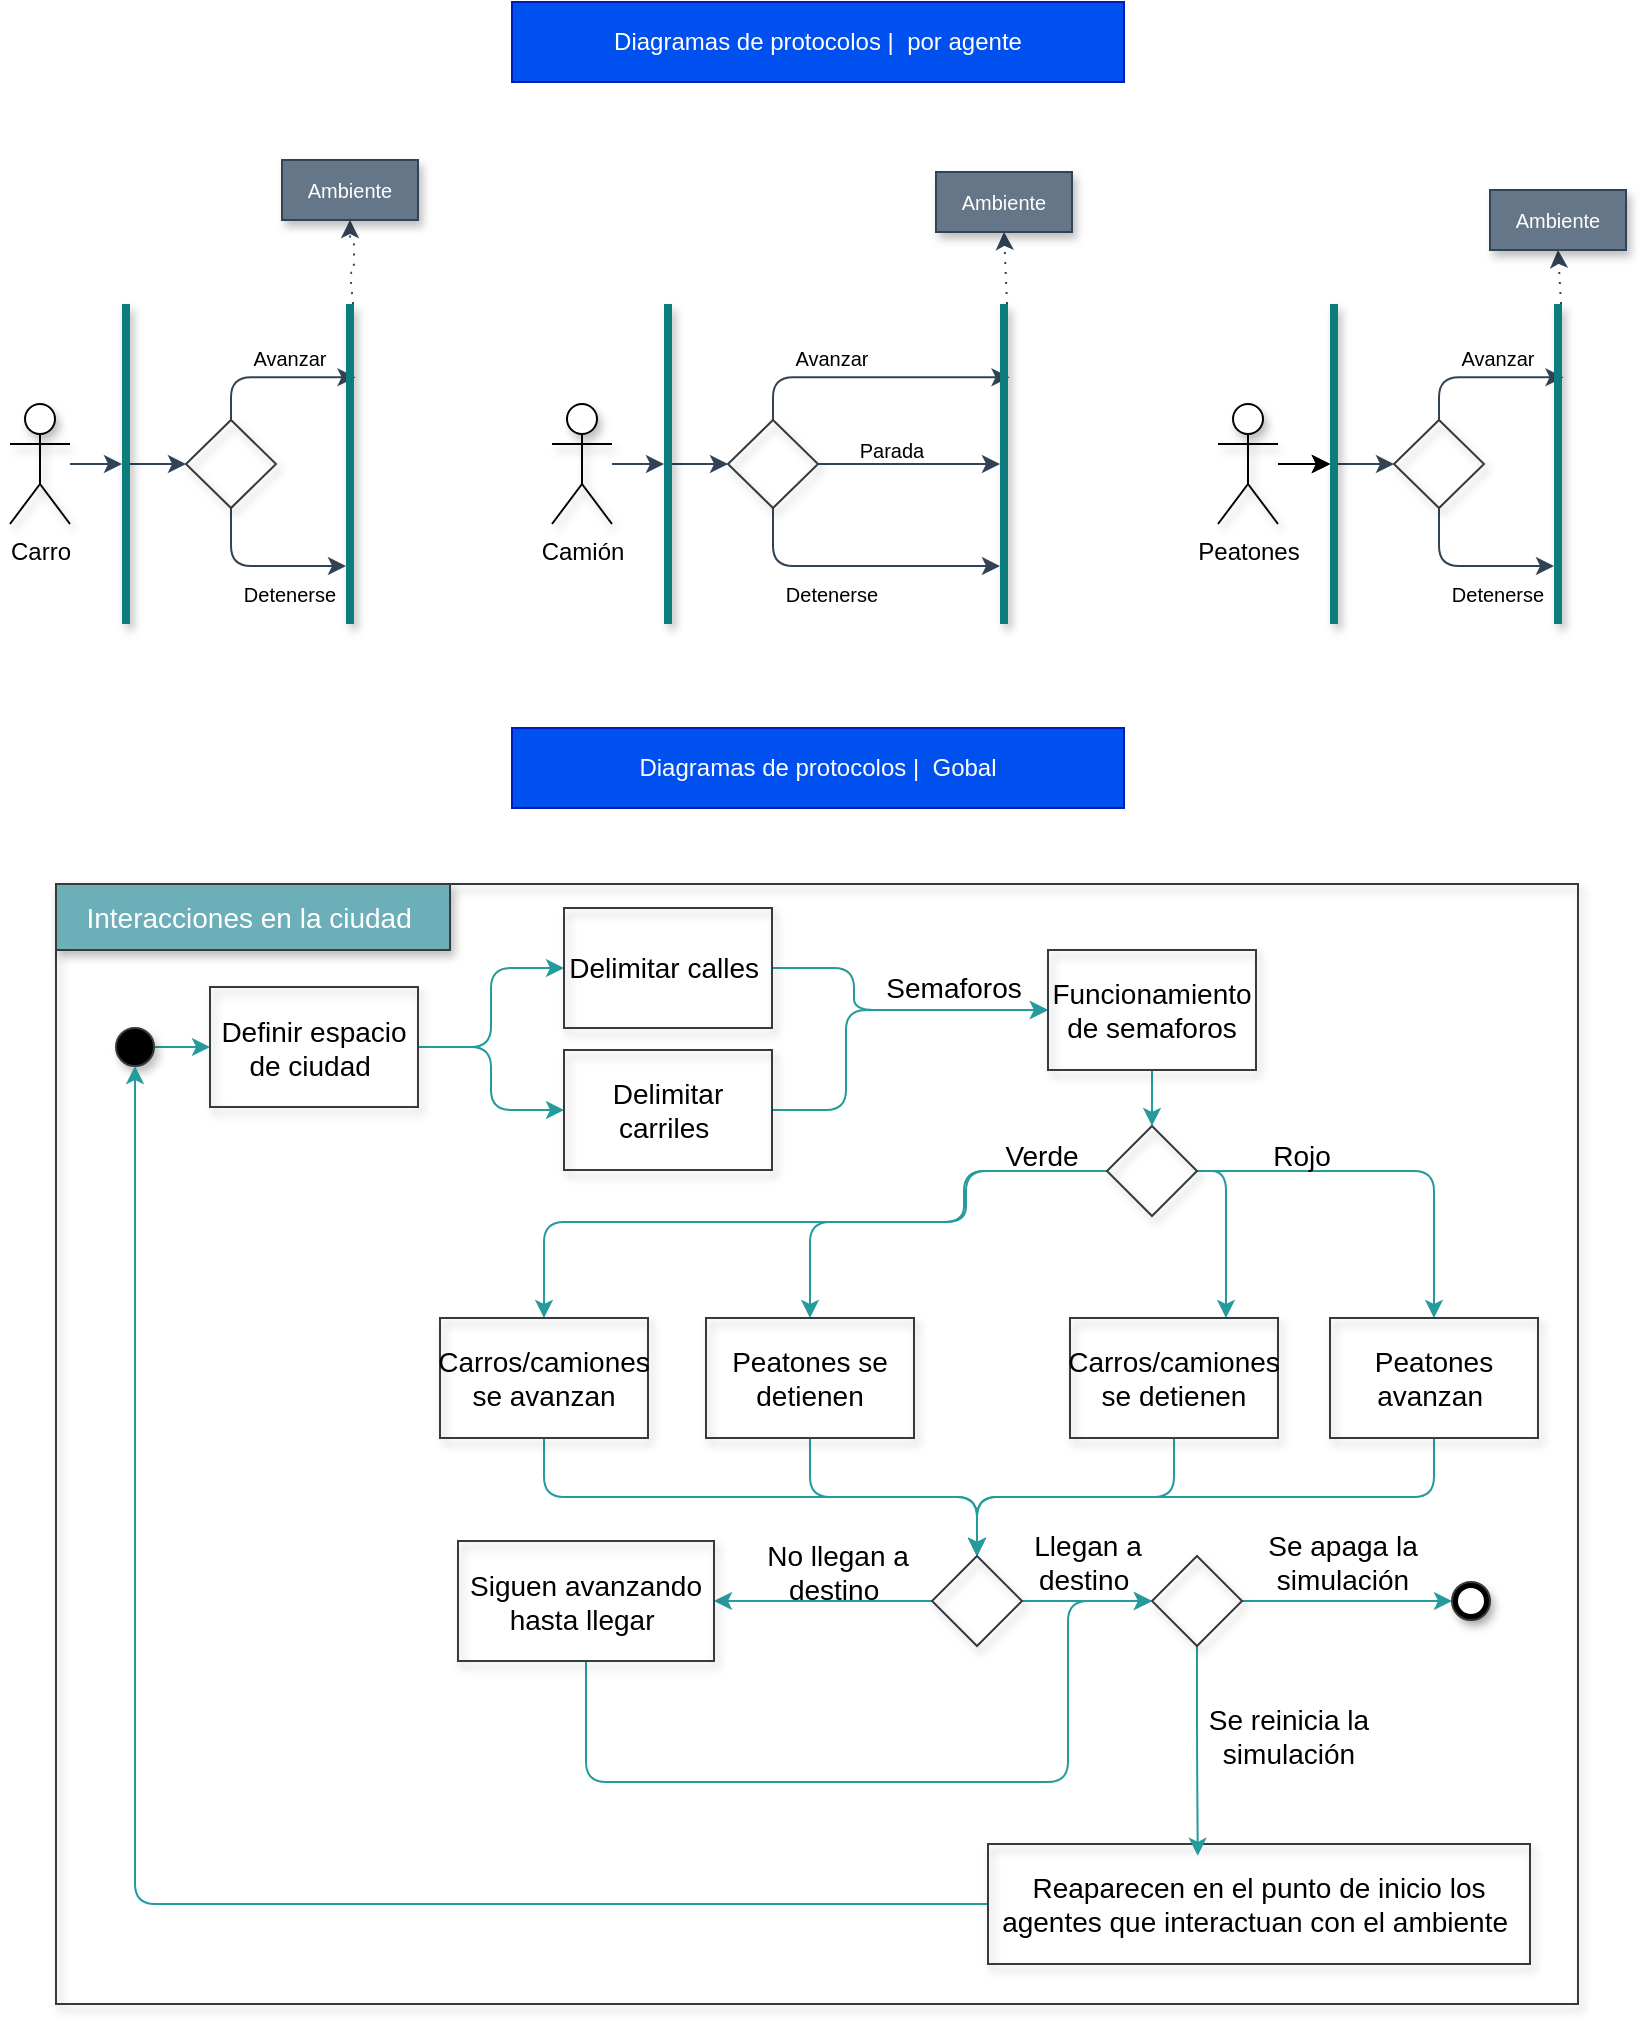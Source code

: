 <mxfile>
    <diagram id="YkzBCnPGlJp-2DtWZiQw" name="Page-1">
        <mxGraphModel dx="1127" dy="500" grid="0" gridSize="10" guides="1" tooltips="1" connect="1" arrows="1" fold="1" page="1" pageScale="1" pageWidth="827" pageHeight="1169" background="#ffffff" math="0" shadow="0">
            <root>
                <mxCell id="0"/>
                <mxCell id="1" parent="0"/>
                <mxCell id="36" value="" style="edgeStyle=orthogonalEdgeStyle;html=1;fontSize=10;fontColor=#000000;fillColor=#647687;strokeColor=#314354;" edge="1" parent="1" source="2" target="6">
                    <mxGeometry relative="1" as="geometry">
                        <Array as="points"/>
                    </mxGeometry>
                </mxCell>
                <mxCell id="2" value="&lt;font color=&quot;#000000&quot;&gt;Carro&lt;/font&gt;" style="shape=umlActor;verticalLabelPosition=bottom;verticalAlign=top;html=1;outlineConnect=0;fillColor=default;gradientColor=none;shadow=1;strokeColor=#000000;" vertex="1" parent="1">
                    <mxGeometry x="10" y="224" width="30" height="60" as="geometry"/>
                </mxCell>
                <mxCell id="15" value="" style="edgeStyle=elbowEdgeStyle;html=1;fontColor=#000000;entryX=0;entryY=0.5;entryDx=0;entryDy=0;fillColor=#647687;strokeColor=#314354;" edge="1" parent="1" source="6" target="8">
                    <mxGeometry relative="1" as="geometry"/>
                </mxCell>
                <mxCell id="6" value="" style="line;strokeWidth=4;direction=south;html=1;perimeter=backbonePerimeter;points=[];outlineConnect=0;shadow=1;fontColor=#000000;fillColor=default;gradientColor=none;strokeColor=#0C7C7D;" vertex="1" parent="1">
                    <mxGeometry x="63" y="174" width="10" height="160" as="geometry"/>
                </mxCell>
                <mxCell id="11" style="edgeStyle=orthogonalEdgeStyle;html=1;exitX=0.5;exitY=0;exitDx=0;exitDy=0;entryX=0.229;entryY=0.225;entryDx=0;entryDy=0;entryPerimeter=0;fontColor=#000000;fillColor=#647687;strokeColor=#314354;" edge="1" parent="1" source="8" target="9">
                    <mxGeometry relative="1" as="geometry"/>
                </mxCell>
                <mxCell id="13" style="edgeStyle=orthogonalEdgeStyle;html=1;exitX=0.5;exitY=1;exitDx=0;exitDy=0;fontColor=#000000;fillColor=#647687;strokeColor=#314354;" edge="1" parent="1" source="8" target="9">
                    <mxGeometry relative="1" as="geometry">
                        <Array as="points">
                            <mxPoint x="120" y="305"/>
                        </Array>
                    </mxGeometry>
                </mxCell>
                <mxCell id="8" value="" style="rhombus;whiteSpace=wrap;html=1;shadow=1;fontColor=#000000;strokeColor=#363A3D;fillColor=none;gradientColor=none;" vertex="1" parent="1">
                    <mxGeometry x="98" y="232" width="45" height="44" as="geometry"/>
                </mxCell>
                <mxCell id="20" value="" style="edgeStyle=orthogonalEdgeStyle;html=1;fontSize=10;fontColor=#000000;fillColor=#647687;strokeColor=#314354;entryX=0.5;entryY=1;entryDx=0;entryDy=0;dashed=1;dashPattern=1 4;" edge="1" parent="1" source="9" target="18">
                    <mxGeometry relative="1" as="geometry">
                        <mxPoint x="268" y="254.0" as="targetPoint"/>
                        <Array as="points">
                            <mxPoint x="180" y="158"/>
                            <mxPoint x="182" y="158"/>
                            <mxPoint x="182" y="141"/>
                        </Array>
                    </mxGeometry>
                </mxCell>
                <mxCell id="9" value="" style="line;strokeWidth=4;direction=south;html=1;perimeter=backbonePerimeter;points=[];outlineConnect=0;shadow=1;fontColor=#000000;fillColor=default;gradientColor=none;strokeColor=#0C7C7D;" vertex="1" parent="1">
                    <mxGeometry x="175" y="174" width="10" height="160" as="geometry"/>
                </mxCell>
                <mxCell id="16" value="&lt;font style=&quot;font-size: 10px&quot;&gt;Avanzar&lt;/font&gt;" style="text;html=1;strokeColor=none;fillColor=none;align=center;verticalAlign=middle;whiteSpace=wrap;rounded=0;shadow=1;fontColor=#000000;" vertex="1" parent="1">
                    <mxGeometry x="120" y="186" width="60" height="30" as="geometry"/>
                </mxCell>
                <mxCell id="17" value="&lt;span style=&quot;font-size: 10px&quot;&gt;Detenerse&lt;/span&gt;" style="text;html=1;strokeColor=none;fillColor=none;align=center;verticalAlign=middle;whiteSpace=wrap;rounded=0;shadow=1;fontColor=#000000;" vertex="1" parent="1">
                    <mxGeometry x="120" y="304" width="60" height="30" as="geometry"/>
                </mxCell>
                <mxCell id="18" value="Ambiente" style="rounded=0;whiteSpace=wrap;html=1;shadow=1;fontSize=10;strokeColor=#314354;fillColor=#647687;fontColor=#ffffff;" vertex="1" parent="1">
                    <mxGeometry x="146" y="102" width="68" height="30" as="geometry"/>
                </mxCell>
                <mxCell id="34" value="" style="edgeStyle=orthogonalEdgeStyle;html=1;fontSize=10;fontColor=#000000;fillColor=#647687;strokeColor=#314354;" edge="1" parent="1" source="21" target="23">
                    <mxGeometry relative="1" as="geometry"/>
                </mxCell>
                <mxCell id="21" value="&lt;font color=&quot;#000000&quot;&gt;Camión&lt;/font&gt;" style="shape=umlActor;verticalLabelPosition=bottom;verticalAlign=top;html=1;outlineConnect=0;fillColor=default;gradientColor=none;shadow=1;strokeColor=#000000;" vertex="1" parent="1">
                    <mxGeometry x="281" y="224" width="30" height="60" as="geometry"/>
                </mxCell>
                <mxCell id="22" value="" style="edgeStyle=elbowEdgeStyle;html=1;fontColor=#000000;entryX=0;entryY=0.5;entryDx=0;entryDy=0;fillColor=#647687;strokeColor=#314354;" edge="1" parent="1" source="23" target="26">
                    <mxGeometry relative="1" as="geometry"/>
                </mxCell>
                <mxCell id="23" value="" style="line;strokeWidth=4;direction=south;html=1;perimeter=backbonePerimeter;points=[];outlineConnect=0;shadow=1;fontColor=#000000;fillColor=default;gradientColor=none;strokeColor=#0C7C7D;" vertex="1" parent="1">
                    <mxGeometry x="334" y="174" width="10" height="160" as="geometry"/>
                </mxCell>
                <mxCell id="24" style="edgeStyle=orthogonalEdgeStyle;html=1;exitX=0.5;exitY=0;exitDx=0;exitDy=0;entryX=0.229;entryY=0.225;entryDx=0;entryDy=0;entryPerimeter=0;fontColor=#000000;fillColor=#647687;strokeColor=#314354;" edge="1" parent="1" source="26" target="28">
                    <mxGeometry relative="1" as="geometry"/>
                </mxCell>
                <mxCell id="25" style="edgeStyle=orthogonalEdgeStyle;html=1;exitX=0.5;exitY=1;exitDx=0;exitDy=0;fontColor=#000000;fillColor=#647687;strokeColor=#314354;" edge="1" parent="1" source="26" target="28">
                    <mxGeometry relative="1" as="geometry">
                        <Array as="points">
                            <mxPoint x="391" y="305"/>
                        </Array>
                    </mxGeometry>
                </mxCell>
                <mxCell id="32" style="edgeStyle=orthogonalEdgeStyle;html=1;exitX=1;exitY=0.5;exitDx=0;exitDy=0;fontSize=10;fontColor=#000000;fillColor=#647687;strokeColor=#314354;" edge="1" parent="1" source="26" target="28">
                    <mxGeometry relative="1" as="geometry"/>
                </mxCell>
                <mxCell id="26" value="" style="rhombus;whiteSpace=wrap;html=1;shadow=1;fontColor=#000000;strokeColor=#363A3D;fillColor=none;gradientColor=none;" vertex="1" parent="1">
                    <mxGeometry x="369" y="232" width="45" height="44" as="geometry"/>
                </mxCell>
                <mxCell id="27" value="" style="edgeStyle=orthogonalEdgeStyle;html=1;fontSize=10;fontColor=#000000;fillColor=#647687;strokeColor=#314354;entryX=0.5;entryY=1;entryDx=0;entryDy=0;dashed=1;dashPattern=1 4;" edge="1" parent="1" source="28" target="31">
                    <mxGeometry relative="1" as="geometry">
                        <mxPoint x="540" y="199.0" as="targetPoint"/>
                    </mxGeometry>
                </mxCell>
                <mxCell id="28" value="" style="line;strokeWidth=4;direction=south;html=1;perimeter=backbonePerimeter;points=[];outlineConnect=0;shadow=1;fontColor=#000000;fillColor=default;gradientColor=none;strokeColor=#0C7C7D;" vertex="1" parent="1">
                    <mxGeometry x="502" y="174" width="10" height="160" as="geometry"/>
                </mxCell>
                <mxCell id="29" value="&lt;font style=&quot;font-size: 10px&quot;&gt;Avanzar&lt;/font&gt;" style="text;html=1;strokeColor=none;fillColor=none;align=center;verticalAlign=middle;whiteSpace=wrap;rounded=0;shadow=1;fontColor=#000000;" vertex="1" parent="1">
                    <mxGeometry x="391" y="186" width="60" height="30" as="geometry"/>
                </mxCell>
                <mxCell id="30" value="&lt;span style=&quot;font-size: 10px&quot;&gt;Detenerse&lt;/span&gt;" style="text;html=1;strokeColor=none;fillColor=none;align=center;verticalAlign=middle;whiteSpace=wrap;rounded=0;shadow=1;fontColor=#000000;" vertex="1" parent="1">
                    <mxGeometry x="391" y="304" width="60" height="30" as="geometry"/>
                </mxCell>
                <mxCell id="31" value="Ambiente" style="rounded=0;whiteSpace=wrap;html=1;shadow=1;fontSize=10;strokeColor=#314354;fillColor=#647687;fontColor=#ffffff;" vertex="1" parent="1">
                    <mxGeometry x="473" y="108" width="68" height="30" as="geometry"/>
                </mxCell>
                <mxCell id="33" value="&lt;font style=&quot;font-size: 10px&quot;&gt;Parada&lt;/font&gt;" style="text;html=1;strokeColor=none;fillColor=none;align=center;verticalAlign=middle;whiteSpace=wrap;rounded=0;shadow=1;fontColor=#000000;" vertex="1" parent="1">
                    <mxGeometry x="421" y="232" width="60" height="30" as="geometry"/>
                </mxCell>
                <mxCell id="37" value="" style="edgeStyle=orthogonalEdgeStyle;html=1;fontSize=10;fontColor=#000000;fillColor=#647687;strokeColor=#314354;" edge="1" parent="1" source="38" target="40">
                    <mxGeometry relative="1" as="geometry">
                        <Array as="points"/>
                    </mxGeometry>
                </mxCell>
                <mxCell id="49" value="" style="edgeStyle=orthogonalEdgeStyle;html=1;fontSize=10;fontColor=#000000;" edge="1" parent="1" source="38" target="40">
                    <mxGeometry relative="1" as="geometry"/>
                </mxCell>
                <mxCell id="50" value="" style="edgeStyle=orthogonalEdgeStyle;html=1;fontSize=10;fontColor=#000000;" edge="1" parent="1" source="38" target="40">
                    <mxGeometry relative="1" as="geometry"/>
                </mxCell>
                <mxCell id="38" value="&lt;font color=&quot;#000000&quot;&gt;Peatones&lt;/font&gt;" style="shape=umlActor;verticalLabelPosition=bottom;verticalAlign=top;html=1;outlineConnect=0;fillColor=default;gradientColor=none;shadow=1;strokeColor=#000000;" vertex="1" parent="1">
                    <mxGeometry x="614" y="224" width="30" height="60" as="geometry"/>
                </mxCell>
                <mxCell id="39" value="" style="edgeStyle=elbowEdgeStyle;html=1;fontColor=#000000;entryX=0;entryY=0.5;entryDx=0;entryDy=0;fillColor=#647687;strokeColor=#314354;" edge="1" parent="1" source="40" target="43">
                    <mxGeometry relative="1" as="geometry"/>
                </mxCell>
                <mxCell id="40" value="" style="line;strokeWidth=4;direction=south;html=1;perimeter=backbonePerimeter;points=[];outlineConnect=0;shadow=1;fontColor=#000000;fillColor=default;gradientColor=none;strokeColor=#0C7C7D;" vertex="1" parent="1">
                    <mxGeometry x="667" y="174" width="10" height="160" as="geometry"/>
                </mxCell>
                <mxCell id="41" style="edgeStyle=orthogonalEdgeStyle;html=1;exitX=0.5;exitY=0;exitDx=0;exitDy=0;entryX=0.229;entryY=0.225;entryDx=0;entryDy=0;entryPerimeter=0;fontColor=#000000;fillColor=#647687;strokeColor=#314354;" edge="1" parent="1" source="43" target="45">
                    <mxGeometry relative="1" as="geometry"/>
                </mxCell>
                <mxCell id="42" style="edgeStyle=orthogonalEdgeStyle;html=1;exitX=0.5;exitY=1;exitDx=0;exitDy=0;fontColor=#000000;fillColor=#647687;strokeColor=#314354;" edge="1" parent="1" source="43" target="45">
                    <mxGeometry relative="1" as="geometry">
                        <Array as="points">
                            <mxPoint x="724" y="305"/>
                        </Array>
                    </mxGeometry>
                </mxCell>
                <mxCell id="43" value="" style="rhombus;whiteSpace=wrap;html=1;shadow=1;fontColor=#000000;strokeColor=#363A3D;fillColor=none;gradientColor=none;" vertex="1" parent="1">
                    <mxGeometry x="702" y="232" width="45" height="44" as="geometry"/>
                </mxCell>
                <mxCell id="44" value="" style="edgeStyle=orthogonalEdgeStyle;html=1;fontSize=10;fontColor=#000000;fillColor=#647687;strokeColor=#314354;entryX=0.5;entryY=1;entryDx=0;entryDy=0;dashed=1;dashPattern=1 4;" edge="1" parent="1" source="45" target="48">
                    <mxGeometry relative="1" as="geometry">
                        <mxPoint x="872" y="254.0" as="targetPoint"/>
                    </mxGeometry>
                </mxCell>
                <mxCell id="45" value="" style="line;strokeWidth=4;direction=south;html=1;perimeter=backbonePerimeter;points=[];outlineConnect=0;shadow=1;fontColor=#000000;fillColor=default;gradientColor=none;strokeColor=#0C7C7D;" vertex="1" parent="1">
                    <mxGeometry x="779" y="174" width="10" height="160" as="geometry"/>
                </mxCell>
                <mxCell id="46" value="&lt;font style=&quot;font-size: 10px&quot;&gt;Avanzar&lt;/font&gt;" style="text;html=1;strokeColor=none;fillColor=none;align=center;verticalAlign=middle;whiteSpace=wrap;rounded=0;shadow=1;fontColor=#000000;" vertex="1" parent="1">
                    <mxGeometry x="724" y="186" width="60" height="30" as="geometry"/>
                </mxCell>
                <mxCell id="47" value="&lt;span style=&quot;font-size: 10px&quot;&gt;Detenerse&lt;/span&gt;" style="text;html=1;strokeColor=none;fillColor=none;align=center;verticalAlign=middle;whiteSpace=wrap;rounded=0;shadow=1;fontColor=#000000;" vertex="1" parent="1">
                    <mxGeometry x="724" y="304" width="60" height="30" as="geometry"/>
                </mxCell>
                <mxCell id="48" value="Ambiente" style="rounded=0;whiteSpace=wrap;html=1;shadow=1;fontSize=10;strokeColor=#314354;fillColor=#647687;fontColor=#ffffff;" vertex="1" parent="1">
                    <mxGeometry x="750" y="117" width="68" height="30" as="geometry"/>
                </mxCell>
                <mxCell id="51" value="Diagramas de protocolos |&amp;nbsp; por agente" style="rounded=0;whiteSpace=wrap;html=1;labelBorderColor=none;strokeColor=#001DBC;fillColor=#0050ef;fontColor=#ffffff;" vertex="1" parent="1">
                    <mxGeometry x="261" y="23" width="306" height="40" as="geometry"/>
                </mxCell>
                <mxCell id="52" value="Diagramas de protocolos |&amp;nbsp; Gobal" style="rounded=0;whiteSpace=wrap;html=1;labelBorderColor=none;strokeColor=#001DBC;fillColor=#0050ef;fontColor=#ffffff;" vertex="1" parent="1">
                    <mxGeometry x="261" y="386" width="306" height="40" as="geometry"/>
                </mxCell>
                <mxCell id="53" value="" style="rounded=0;whiteSpace=wrap;html=1;shadow=1;fontSize=10;fontColor=#000000;strokeColor=#363A3D;fillColor=none;gradientColor=none;" vertex="1" parent="1">
                    <mxGeometry x="33" y="464" width="761" height="560" as="geometry"/>
                </mxCell>
                <mxCell id="54" value="&lt;font style=&quot;font-size: 14px&quot; color=&quot;#ffffff&quot;&gt;&lt;font style=&quot;font-size: 14px&quot;&gt;Interaccion&lt;/font&gt;es en la ciudad&amp;nbsp;&lt;/font&gt;" style="rounded=0;whiteSpace=wrap;html=1;shadow=1;fontSize=10;fontColor=#000000;strokeColor=#363A3D;fillColor=#6DAFB9;gradientColor=none;" vertex="1" parent="1">
                    <mxGeometry x="33" y="464" width="197" height="33" as="geometry"/>
                </mxCell>
                <mxCell id="58" style="edgeStyle=orthogonalEdgeStyle;html=1;exitX=1;exitY=0.5;exitDx=0;exitDy=0;entryX=0;entryY=0.5;entryDx=0;entryDy=0;fontSize=14;fontColor=#000000;strokeColor=#259B9C;" edge="1" parent="1" source="55" target="56">
                    <mxGeometry relative="1" as="geometry"/>
                </mxCell>
                <mxCell id="55" value="" style="ellipse;whiteSpace=wrap;html=1;shadow=1;fontSize=14;fontColor=#FFFFFF;strokeColor=#363A3D;fillColor=#000000;gradientColor=none;" vertex="1" parent="1">
                    <mxGeometry x="63" y="536" width="19" height="19" as="geometry"/>
                </mxCell>
                <mxCell id="59" style="edgeStyle=orthogonalEdgeStyle;html=1;exitX=1;exitY=0.5;exitDx=0;exitDy=0;entryX=0;entryY=0.5;entryDx=0;entryDy=0;fontSize=14;fontColor=#000000;strokeColor=#259B9C;" edge="1" parent="1" source="56" target="57">
                    <mxGeometry relative="1" as="geometry"/>
                </mxCell>
                <mxCell id="63" style="edgeStyle=orthogonalEdgeStyle;html=1;exitX=1;exitY=0.5;exitDx=0;exitDy=0;entryX=0;entryY=0.5;entryDx=0;entryDy=0;fontSize=14;fontColor=#000000;strokeColor=#259B9C;" edge="1" parent="1" source="56" target="62">
                    <mxGeometry relative="1" as="geometry"/>
                </mxCell>
                <mxCell id="56" value="&lt;font color=&quot;#000000&quot;&gt;Definir espacio de ciudad&amp;nbsp;&lt;/font&gt;" style="rounded=0;whiteSpace=wrap;html=1;shadow=1;fontSize=14;fontColor=#FFFFFF;strokeColor=#363A3D;fillColor=none;gradientColor=none;" vertex="1" parent="1">
                    <mxGeometry x="110" y="515.5" width="104" height="60" as="geometry"/>
                </mxCell>
                <mxCell id="65" style="edgeStyle=orthogonalEdgeStyle;html=1;exitX=1;exitY=0.5;exitDx=0;exitDy=0;fontSize=14;fontColor=#000000;strokeColor=#259B9C;" edge="1" parent="1" source="57" target="60">
                    <mxGeometry relative="1" as="geometry">
                        <Array as="points">
                            <mxPoint x="432" y="506"/>
                            <mxPoint x="432" y="527"/>
                        </Array>
                    </mxGeometry>
                </mxCell>
                <mxCell id="57" value="&lt;font color=&quot;#000000&quot;&gt;Delimitar calles&amp;nbsp;&lt;/font&gt;" style="rounded=0;whiteSpace=wrap;html=1;shadow=1;fontSize=14;fontColor=#FFFFFF;strokeColor=#363A3D;fillColor=none;gradientColor=none;" vertex="1" parent="1">
                    <mxGeometry x="287" y="476" width="104" height="60" as="geometry"/>
                </mxCell>
                <mxCell id="71" style="edgeStyle=orthogonalEdgeStyle;html=1;exitX=0.5;exitY=1;exitDx=0;exitDy=0;entryX=0.5;entryY=0;entryDx=0;entryDy=0;fontSize=14;fontColor=#000000;strokeColor=#259B9C;" edge="1" parent="1" source="60" target="61">
                    <mxGeometry relative="1" as="geometry"/>
                </mxCell>
                <mxCell id="60" value="&lt;font color=&quot;#000000&quot;&gt;Funcionamiento de semaforos&lt;/font&gt;" style="rounded=0;whiteSpace=wrap;html=1;shadow=1;fontSize=14;fontColor=#FFFFFF;strokeColor=#363A3D;fillColor=none;gradientColor=none;" vertex="1" parent="1">
                    <mxGeometry x="529" y="497" width="104" height="60" as="geometry"/>
                </mxCell>
                <mxCell id="77" style="edgeStyle=orthogonalEdgeStyle;html=1;exitX=1;exitY=0.5;exitDx=0;exitDy=0;entryX=0.5;entryY=0;entryDx=0;entryDy=0;fontSize=14;fontColor=#000000;strokeColor=#259B9C;" edge="1" parent="1" source="61" target="73">
                    <mxGeometry relative="1" as="geometry"/>
                </mxCell>
                <mxCell id="79" style="edgeStyle=orthogonalEdgeStyle;html=1;exitX=1;exitY=0.5;exitDx=0;exitDy=0;entryX=0.75;entryY=0;entryDx=0;entryDy=0;fontSize=14;fontColor=#000000;strokeColor=#259B9C;" edge="1" parent="1" source="61" target="72">
                    <mxGeometry relative="1" as="geometry"/>
                </mxCell>
                <mxCell id="80" style="edgeStyle=orthogonalEdgeStyle;html=1;exitX=0;exitY=0.5;exitDx=0;exitDy=0;entryX=0.5;entryY=0;entryDx=0;entryDy=0;fontSize=14;fontColor=#000000;strokeColor=#259B9C;" edge="1" parent="1" source="61" target="76">
                    <mxGeometry relative="1" as="geometry">
                        <Array as="points">
                            <mxPoint x="487" y="608"/>
                            <mxPoint x="487" y="633"/>
                            <mxPoint x="410" y="633"/>
                        </Array>
                    </mxGeometry>
                </mxCell>
                <mxCell id="81" style="edgeStyle=orthogonalEdgeStyle;html=1;exitX=0;exitY=0.5;exitDx=0;exitDy=0;fontSize=14;fontColor=#000000;strokeColor=#259B9C;" edge="1" parent="1" source="61" target="74">
                    <mxGeometry relative="1" as="geometry">
                        <Array as="points">
                            <mxPoint x="488" y="608"/>
                            <mxPoint x="488" y="633"/>
                            <mxPoint x="277" y="633"/>
                        </Array>
                    </mxGeometry>
                </mxCell>
                <mxCell id="61" value="" style="rhombus;whiteSpace=wrap;html=1;shadow=1;fontSize=14;fontColor=#000000;strokeColor=#363A3D;fillColor=none;gradientColor=none;" vertex="1" parent="1">
                    <mxGeometry x="558.5" y="585" width="45" height="45" as="geometry"/>
                </mxCell>
                <mxCell id="64" style="edgeStyle=orthogonalEdgeStyle;html=1;exitX=1;exitY=0.5;exitDx=0;exitDy=0;entryX=0;entryY=0.5;entryDx=0;entryDy=0;fontSize=14;fontColor=#000000;strokeColor=#259B9C;" edge="1" parent="1" source="62" target="60">
                    <mxGeometry relative="1" as="geometry">
                        <Array as="points">
                            <mxPoint x="428" y="577"/>
                            <mxPoint x="428" y="527"/>
                        </Array>
                    </mxGeometry>
                </mxCell>
                <mxCell id="62" value="&lt;font color=&quot;#000000&quot;&gt;Delimitar carriles&amp;nbsp;&lt;/font&gt;" style="rounded=0;whiteSpace=wrap;html=1;shadow=1;fontSize=14;fontColor=#FFFFFF;strokeColor=#363A3D;fillColor=none;gradientColor=none;" vertex="1" parent="1">
                    <mxGeometry x="287" y="547" width="104" height="60" as="geometry"/>
                </mxCell>
                <mxCell id="66" value="Semaforos" style="text;html=1;strokeColor=none;fillColor=none;align=center;verticalAlign=middle;whiteSpace=wrap;rounded=0;shadow=1;fontSize=14;fontColor=#000000;" vertex="1" parent="1">
                    <mxGeometry x="452" y="501" width="60" height="30" as="geometry"/>
                </mxCell>
                <mxCell id="87" style="edgeStyle=orthogonalEdgeStyle;html=1;exitX=0.5;exitY=1;exitDx=0;exitDy=0;entryX=0.5;entryY=0;entryDx=0;entryDy=0;fontSize=14;fontColor=#000000;strokeColor=#259B9C;" edge="1" parent="1" source="72" target="84">
                    <mxGeometry relative="1" as="geometry"/>
                </mxCell>
                <mxCell id="72" value="&lt;font color=&quot;#000000&quot;&gt;Carros/camiones se detienen&lt;/font&gt;" style="rounded=0;whiteSpace=wrap;html=1;shadow=1;fontSize=14;fontColor=#FFFFFF;strokeColor=#363A3D;fillColor=none;gradientColor=none;" vertex="1" parent="1">
                    <mxGeometry x="540" y="681" width="104" height="60" as="geometry"/>
                </mxCell>
                <mxCell id="88" style="edgeStyle=orthogonalEdgeStyle;html=1;exitX=0.5;exitY=1;exitDx=0;exitDy=0;entryX=0.5;entryY=0;entryDx=0;entryDy=0;fontSize=14;fontColor=#000000;strokeColor=#259B9C;" edge="1" parent="1" source="73" target="84">
                    <mxGeometry relative="1" as="geometry"/>
                </mxCell>
                <mxCell id="73" value="&lt;font color=&quot;#000000&quot;&gt;Peatones avanzan&amp;nbsp;&lt;/font&gt;" style="rounded=0;whiteSpace=wrap;html=1;shadow=1;fontSize=14;fontColor=#FFFFFF;strokeColor=#363A3D;fillColor=none;gradientColor=none;" vertex="1" parent="1">
                    <mxGeometry x="670" y="681" width="104" height="60" as="geometry"/>
                </mxCell>
                <mxCell id="85" style="edgeStyle=orthogonalEdgeStyle;html=1;exitX=0.5;exitY=1;exitDx=0;exitDy=0;entryX=0.5;entryY=0;entryDx=0;entryDy=0;fontSize=14;fontColor=#000000;strokeColor=#259B9C;" edge="1" parent="1" source="74" target="84">
                    <mxGeometry relative="1" as="geometry"/>
                </mxCell>
                <mxCell id="74" value="&lt;font color=&quot;#000000&quot;&gt;Carros/camiones se avanzan&lt;/font&gt;" style="rounded=0;whiteSpace=wrap;html=1;shadow=1;fontSize=14;fontColor=#FFFFFF;strokeColor=#363A3D;fillColor=none;gradientColor=none;" vertex="1" parent="1">
                    <mxGeometry x="225" y="681" width="104" height="60" as="geometry"/>
                </mxCell>
                <mxCell id="86" style="edgeStyle=orthogonalEdgeStyle;html=1;exitX=0.5;exitY=1;exitDx=0;exitDy=0;fontSize=14;fontColor=#000000;strokeColor=#259B9C;entryX=0.5;entryY=0;entryDx=0;entryDy=0;" edge="1" parent="1" source="76" target="84">
                    <mxGeometry relative="1" as="geometry">
                        <mxPoint x="498.52" y="792.14" as="targetPoint"/>
                    </mxGeometry>
                </mxCell>
                <mxCell id="76" value="&lt;font color=&quot;#000000&quot;&gt;Peatones se detienen&lt;/font&gt;" style="rounded=0;whiteSpace=wrap;html=1;shadow=1;fontSize=14;fontColor=#FFFFFF;strokeColor=#363A3D;fillColor=none;gradientColor=none;" vertex="1" parent="1">
                    <mxGeometry x="358" y="681" width="104" height="60" as="geometry"/>
                </mxCell>
                <mxCell id="82" value="Rojo" style="text;html=1;strokeColor=none;fillColor=none;align=center;verticalAlign=middle;whiteSpace=wrap;rounded=0;shadow=1;fontSize=14;fontColor=#000000;" vertex="1" parent="1">
                    <mxGeometry x="626" y="585" width="60" height="30" as="geometry"/>
                </mxCell>
                <mxCell id="83" value="Verde" style="text;html=1;strokeColor=none;fillColor=none;align=center;verticalAlign=middle;whiteSpace=wrap;rounded=0;shadow=1;fontSize=14;fontColor=#000000;" vertex="1" parent="1">
                    <mxGeometry x="496" y="585" width="60" height="30" as="geometry"/>
                </mxCell>
                <mxCell id="95" style="edgeStyle=orthogonalEdgeStyle;html=1;exitX=1;exitY=0.5;exitDx=0;exitDy=0;entryX=0;entryY=0.5;entryDx=0;entryDy=0;fontSize=14;fontColor=#000000;strokeColor=#259B9C;" edge="1" parent="1" source="84" target="94">
                    <mxGeometry relative="1" as="geometry"/>
                </mxCell>
                <mxCell id="106" style="edgeStyle=orthogonalEdgeStyle;html=1;exitX=0;exitY=0.5;exitDx=0;exitDy=0;entryX=1;entryY=0.5;entryDx=0;entryDy=0;fontSize=14;fontColor=#000000;strokeColor=#259B9C;" edge="1" parent="1" source="84" target="104">
                    <mxGeometry relative="1" as="geometry"/>
                </mxCell>
                <mxCell id="84" value="" style="rhombus;whiteSpace=wrap;html=1;shadow=1;fontSize=14;fontColor=#000000;strokeColor=#363A3D;fillColor=none;gradientColor=none;" vertex="1" parent="1">
                    <mxGeometry x="471" y="800" width="45" height="45" as="geometry"/>
                </mxCell>
                <mxCell id="93" style="edgeStyle=orthogonalEdgeStyle;html=1;exitX=0;exitY=0.5;exitDx=0;exitDy=0;entryX=0.5;entryY=1;entryDx=0;entryDy=0;fontSize=14;fontColor=#000000;strokeColor=#259B9C;" edge="1" parent="1" source="90" target="55">
                    <mxGeometry relative="1" as="geometry"/>
                </mxCell>
                <mxCell id="90" value="&lt;font color=&quot;#000000&quot;&gt;Reaparecen en el punto de inicio los agentes que interactuan con el ambiente&amp;nbsp;&lt;/font&gt;" style="rounded=0;whiteSpace=wrap;html=1;shadow=1;fontSize=14;fontColor=#FFFFFF;strokeColor=#363A3D;fillColor=none;gradientColor=none;" vertex="1" parent="1">
                    <mxGeometry x="499" y="944" width="271" height="60" as="geometry"/>
                </mxCell>
                <mxCell id="99" style="edgeStyle=orthogonalEdgeStyle;html=1;exitX=1;exitY=0.5;exitDx=0;exitDy=0;entryX=0;entryY=0.5;entryDx=0;entryDy=0;fontSize=14;fontColor=#000000;strokeColor=#259B9C;" edge="1" parent="1" source="94" target="98">
                    <mxGeometry relative="1" as="geometry"/>
                </mxCell>
                <mxCell id="102" style="edgeStyle=orthogonalEdgeStyle;html=1;exitX=0.5;exitY=1;exitDx=0;exitDy=0;entryX=0.387;entryY=0.098;entryDx=0;entryDy=0;entryPerimeter=0;fontSize=14;fontColor=#000000;strokeColor=#259B9C;" edge="1" parent="1" source="94" target="90">
                    <mxGeometry relative="1" as="geometry"/>
                </mxCell>
                <mxCell id="94" value="" style="rhombus;whiteSpace=wrap;html=1;shadow=1;fontSize=14;fontColor=#000000;strokeColor=#363A3D;fillColor=none;gradientColor=none;" vertex="1" parent="1">
                    <mxGeometry x="581" y="800" width="45" height="45" as="geometry"/>
                </mxCell>
                <mxCell id="96" value="Llegan a destino&amp;nbsp;" style="text;html=1;strokeColor=none;fillColor=none;align=center;verticalAlign=middle;whiteSpace=wrap;rounded=0;shadow=1;fontSize=14;fontColor=#000000;" vertex="1" parent="1">
                    <mxGeometry x="519" y="788" width="60" height="30" as="geometry"/>
                </mxCell>
                <mxCell id="98" value="" style="ellipse;whiteSpace=wrap;html=1;shadow=1;fontSize=14;fontColor=#FFFFFF;strokeColor=#363A3D;fillColor=#000000;gradientColor=none;" vertex="1" parent="1">
                    <mxGeometry x="731" y="813" width="19" height="19" as="geometry"/>
                </mxCell>
                <mxCell id="100" value="Se apaga la simulación" style="text;html=1;strokeColor=none;fillColor=none;align=center;verticalAlign=middle;whiteSpace=wrap;rounded=0;shadow=1;fontSize=14;fontColor=#000000;" vertex="1" parent="1">
                    <mxGeometry x="633" y="788" width="87" height="30" as="geometry"/>
                </mxCell>
                <mxCell id="101" value="" style="ellipse;whiteSpace=wrap;html=1;shadow=1;fontSize=14;fontColor=#FFFFFF;strokeColor=#FFFFFF;fillColor=#FFFFFF;gradientColor=none;" vertex="1" parent="1">
                    <mxGeometry x="734.5" y="816.5" width="12" height="12" as="geometry"/>
                </mxCell>
                <mxCell id="103" value="Se reinicia la simulación" style="text;html=1;strokeColor=none;fillColor=none;align=center;verticalAlign=middle;whiteSpace=wrap;rounded=0;shadow=1;fontSize=14;fontColor=#000000;" vertex="1" parent="1">
                    <mxGeometry x="606" y="875" width="87" height="30" as="geometry"/>
                </mxCell>
                <mxCell id="108" style="edgeStyle=orthogonalEdgeStyle;html=1;exitX=0.5;exitY=1;exitDx=0;exitDy=0;entryX=0;entryY=0.5;entryDx=0;entryDy=0;fontSize=14;fontColor=#000000;strokeColor=#259B9C;" edge="1" parent="1" source="104" target="94">
                    <mxGeometry relative="1" as="geometry">
                        <Array as="points">
                            <mxPoint x="298" y="913"/>
                            <mxPoint x="539" y="913"/>
                            <mxPoint x="539" y="823"/>
                        </Array>
                    </mxGeometry>
                </mxCell>
                <mxCell id="104" value="&lt;font color=&quot;#000000&quot;&gt;Siguen avanzando hasta llegar&amp;nbsp;&lt;/font&gt;" style="rounded=0;whiteSpace=wrap;html=1;shadow=1;fontSize=14;fontColor=#FFFFFF;strokeColor=#363A3D;fillColor=none;gradientColor=none;" vertex="1" parent="1">
                    <mxGeometry x="234" y="792.5" width="128" height="60" as="geometry"/>
                </mxCell>
                <mxCell id="107" value="No llegan a destino&amp;nbsp;" style="text;html=1;strokeColor=none;fillColor=none;align=center;verticalAlign=middle;whiteSpace=wrap;rounded=0;shadow=1;fontSize=14;fontColor=#000000;" vertex="1" parent="1">
                    <mxGeometry x="384" y="792.5" width="80" height="30" as="geometry"/>
                </mxCell>
            </root>
        </mxGraphModel>
    </diagram>
</mxfile>